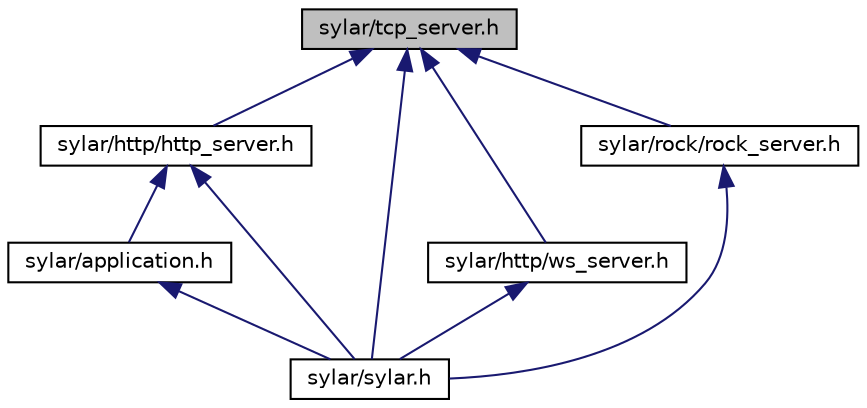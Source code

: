 digraph "sylar/tcp_server.h"
{
 // LATEX_PDF_SIZE
  edge [fontname="Helvetica",fontsize="10",labelfontname="Helvetica",labelfontsize="10"];
  node [fontname="Helvetica",fontsize="10",shape=record];
  Node1 [label="sylar/tcp_server.h",height=0.2,width=0.4,color="black", fillcolor="grey75", style="filled", fontcolor="black",tooltip="TCP服务器的封装"];
  Node1 -> Node2 [dir="back",color="midnightblue",fontsize="10",style="solid",fontname="Helvetica"];
  Node2 [label="sylar/http/http_server.h",height=0.2,width=0.4,color="black", fillcolor="white", style="filled",URL="$http__server_8h.html",tooltip="HTTP服务器封装"];
  Node2 -> Node3 [dir="back",color="midnightblue",fontsize="10",style="solid",fontname="Helvetica"];
  Node3 [label="sylar/application.h",height=0.2,width=0.4,color="black", fillcolor="white", style="filled",URL="$application_8h_source.html",tooltip=" "];
  Node3 -> Node4 [dir="back",color="midnightblue",fontsize="10",style="solid",fontname="Helvetica"];
  Node4 [label="sylar/sylar.h",height=0.2,width=0.4,color="black", fillcolor="white", style="filled",URL="$sylar_8h.html",tooltip="sylar头文件"];
  Node2 -> Node4 [dir="back",color="midnightblue",fontsize="10",style="solid",fontname="Helvetica"];
  Node1 -> Node5 [dir="back",color="midnightblue",fontsize="10",style="solid",fontname="Helvetica"];
  Node5 [label="sylar/http/ws_server.h",height=0.2,width=0.4,color="black", fillcolor="white", style="filled",URL="$ws__server_8h_source.html",tooltip=" "];
  Node5 -> Node4 [dir="back",color="midnightblue",fontsize="10",style="solid",fontname="Helvetica"];
  Node1 -> Node6 [dir="back",color="midnightblue",fontsize="10",style="solid",fontname="Helvetica"];
  Node6 [label="sylar/rock/rock_server.h",height=0.2,width=0.4,color="black", fillcolor="white", style="filled",URL="$rock__server_8h_source.html",tooltip=" "];
  Node6 -> Node4 [dir="back",color="midnightblue",fontsize="10",style="solid",fontname="Helvetica"];
  Node1 -> Node4 [dir="back",color="midnightblue",fontsize="10",style="solid",fontname="Helvetica"];
}
